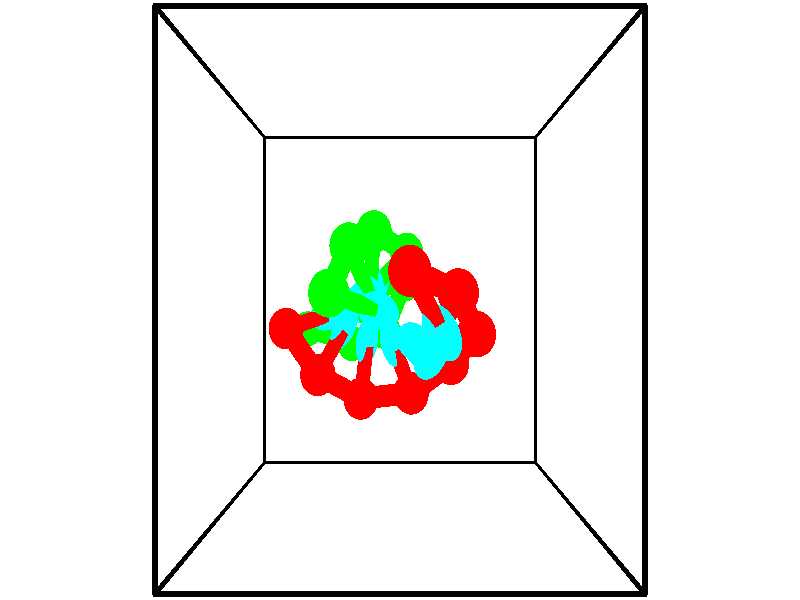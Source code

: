 // switches for output
#declare DRAW_BASES = 1; // possible values are 0, 1; only relevant for DNA ribbons
#declare DRAW_BASES_TYPE = 3; // possible values are 1, 2, 3; only relevant for DNA ribbons
#declare DRAW_FOG = 0; // set to 1 to enable fog

#include "colors.inc"

#include "transforms.inc"
background { rgb <1, 1, 1>}

#default {
   normal{
       ripples 0.25
       frequency 0.20
       turbulence 0.2
       lambda 5
   }
	finish {
		phong 0.1
		phong_size 40.
	}
}

// original window dimensions: 1024x640


// camera settings

camera {
	sky <-0, 1, 0>
	up <-0, 1, 0>
	right 1.6 * <1, 0, 0>
	location <2.5, 2.5, 11.1562>
	look_at <2.5, 2.5, 2.5>
	direction <0, 0, -8.6562>
	angle 67.0682
}


# declare cpy_camera_pos = <2.5, 2.5, 11.1562>;
# if (DRAW_FOG = 1)
fog {
	fog_type 2
	up vnormalize(cpy_camera_pos)
	color rgbt<1,1,1,0.3>
	distance 1e-5
	fog_alt 3e-3
	fog_offset 4
}
# end


// LIGHTS

# declare lum = 6;
global_settings {
	ambient_light rgb lum * <0.05, 0.05, 0.05>
	max_trace_level 15
}# declare cpy_direct_light_amount = 0.25;
light_source
{	1000 * <-1, -1, 1>,
	rgb lum * cpy_direct_light_amount
	parallel
}

light_source
{	1000 * <1, 1, -1>,
	rgb lum * cpy_direct_light_amount
	parallel
}

// strand 0

// nucleotide -1

// particle -1
sphere {
	<2.613373, 2.780553, 4.187315> 0.250000
	pigment { color rgbt <1,0,0,0> }
	no_shadow
}
cylinder {
	<2.819618, 2.445993, 4.261696>,  <2.943366, 2.245257, 4.306324>, 0.100000
	pigment { color rgbt <1,0,0,0> }
	no_shadow
}
cylinder {
	<2.819618, 2.445993, 4.261696>,  <2.613373, 2.780553, 4.187315>, 0.100000
	pigment { color rgbt <1,0,0,0> }
	no_shadow
}

// particle -1
sphere {
	<2.819618, 2.445993, 4.261696> 0.100000
	pigment { color rgbt <1,0,0,0> }
	no_shadow
}
sphere {
	0, 1
	scale<0.080000,0.200000,0.300000>
	matrix <-0.148757, -0.301114, -0.941914,
		0.843809, 0.458002, -0.279679,
		0.515613, -0.836400, 0.185951,
		2.974302, 2.195073, 4.317482>
	pigment { color rgbt <0,1,1,0> }
	no_shadow
}
cylinder {
	<3.207418, 2.571806, 3.815502>,  <2.613373, 2.780553, 4.187315>, 0.130000
	pigment { color rgbt <1,0,0,0> }
	no_shadow
}

// nucleotide -1

// particle -1
sphere {
	<3.207418, 2.571806, 3.815502> 0.250000
	pigment { color rgbt <1,0,0,0> }
	no_shadow
}
cylinder {
	<3.016327, 2.240458, 3.932516>,  <2.901672, 2.041648, 4.002725>, 0.100000
	pigment { color rgbt <1,0,0,0> }
	no_shadow
}
cylinder {
	<3.016327, 2.240458, 3.932516>,  <3.207418, 2.571806, 3.815502>, 0.100000
	pigment { color rgbt <1,0,0,0> }
	no_shadow
}

// particle -1
sphere {
	<3.016327, 2.240458, 3.932516> 0.100000
	pigment { color rgbt <1,0,0,0> }
	no_shadow
}
sphere {
	0, 1
	scale<0.080000,0.200000,0.300000>
	matrix <-0.329830, -0.139507, -0.933676,
		0.814241, -0.542530, -0.206575,
		-0.477728, -0.828371, 0.292535,
		2.873008, 1.991946, 4.020277>
	pigment { color rgbt <0,1,1,0> }
	no_shadow
}
cylinder {
	<3.486973, 2.133040, 3.368173>,  <3.207418, 2.571806, 3.815502>, 0.130000
	pigment { color rgbt <1,0,0,0> }
	no_shadow
}

// nucleotide -1

// particle -1
sphere {
	<3.486973, 2.133040, 3.368173> 0.250000
	pigment { color rgbt <1,0,0,0> }
	no_shadow
}
cylinder {
	<3.118916, 2.064375, 3.508953>,  <2.898081, 2.023176, 3.593421>, 0.100000
	pigment { color rgbt <1,0,0,0> }
	no_shadow
}
cylinder {
	<3.118916, 2.064375, 3.508953>,  <3.486973, 2.133040, 3.368173>, 0.100000
	pigment { color rgbt <1,0,0,0> }
	no_shadow
}

// particle -1
sphere {
	<3.118916, 2.064375, 3.508953> 0.100000
	pigment { color rgbt <1,0,0,0> }
	no_shadow
}
sphere {
	0, 1
	scale<0.080000,0.200000,0.300000>
	matrix <-0.357401, 0.000913, -0.933951,
		0.160006, -0.985155, -0.062193,
		-0.920143, -0.171666, 0.351949,
		2.842873, 2.012876, 3.614538>
	pigment { color rgbt <0,1,1,0> }
	no_shadow
}
cylinder {
	<3.204543, 1.772555, 2.815385>,  <3.486973, 2.133040, 3.368173>, 0.130000
	pigment { color rgbt <1,0,0,0> }
	no_shadow
}

// nucleotide -1

// particle -1
sphere {
	<3.204543, 1.772555, 2.815385> 0.250000
	pigment { color rgbt <1,0,0,0> }
	no_shadow
}
cylinder {
	<2.909847, 1.926113, 3.038038>,  <2.733030, 2.018248, 3.171630>, 0.100000
	pigment { color rgbt <1,0,0,0> }
	no_shadow
}
cylinder {
	<2.909847, 1.926113, 3.038038>,  <3.204543, 1.772555, 2.815385>, 0.100000
	pigment { color rgbt <1,0,0,0> }
	no_shadow
}

// particle -1
sphere {
	<2.909847, 1.926113, 3.038038> 0.100000
	pigment { color rgbt <1,0,0,0> }
	no_shadow
}
sphere {
	0, 1
	scale<0.080000,0.200000,0.300000>
	matrix <-0.550713, 0.136983, -0.823378,
		-0.392341, -0.913159, 0.110495,
		-0.736739, 0.383896, 0.556633,
		2.688826, 2.041282, 3.205028>
	pigment { color rgbt <0,1,1,0> }
	no_shadow
}
cylinder {
	<2.657672, 1.400393, 2.608488>,  <3.204543, 1.772555, 2.815385>, 0.130000
	pigment { color rgbt <1,0,0,0> }
	no_shadow
}

// nucleotide -1

// particle -1
sphere {
	<2.657672, 1.400393, 2.608488> 0.250000
	pigment { color rgbt <1,0,0,0> }
	no_shadow
}
cylinder {
	<2.514145, 1.743982, 2.754591>,  <2.428028, 1.950136, 2.842253>, 0.100000
	pigment { color rgbt <1,0,0,0> }
	no_shadow
}
cylinder {
	<2.514145, 1.743982, 2.754591>,  <2.657672, 1.400393, 2.608488>, 0.100000
	pigment { color rgbt <1,0,0,0> }
	no_shadow
}

// particle -1
sphere {
	<2.514145, 1.743982, 2.754591> 0.100000
	pigment { color rgbt <1,0,0,0> }
	no_shadow
}
sphere {
	0, 1
	scale<0.080000,0.200000,0.300000>
	matrix <-0.680895, 0.026789, -0.731891,
		-0.638460, -0.511318, 0.575258,
		-0.358819, 0.858974, 0.365258,
		2.406499, 2.001674, 2.864168>
	pigment { color rgbt <0,1,1,0> }
	no_shadow
}
cylinder {
	<1.940827, 1.325017, 2.516201>,  <2.657672, 1.400393, 2.608488>, 0.130000
	pigment { color rgbt <1,0,0,0> }
	no_shadow
}

// nucleotide -1

// particle -1
sphere {
	<1.940827, 1.325017, 2.516201> 0.250000
	pigment { color rgbt <1,0,0,0> }
	no_shadow
}
cylinder {
	<1.993839, 1.720289, 2.547012>,  <2.025647, 1.957453, 2.565499>, 0.100000
	pigment { color rgbt <1,0,0,0> }
	no_shadow
}
cylinder {
	<1.993839, 1.720289, 2.547012>,  <1.940827, 1.325017, 2.516201>, 0.100000
	pigment { color rgbt <1,0,0,0> }
	no_shadow
}

// particle -1
sphere {
	<1.993839, 1.720289, 2.547012> 0.100000
	pigment { color rgbt <1,0,0,0> }
	no_shadow
}
sphere {
	0, 1
	scale<0.080000,0.200000,0.300000>
	matrix <-0.722322, 0.149507, -0.675203,
		-0.678739, 0.033847, 0.733599,
		0.132531, 0.988181, 0.077028,
		2.033599, 2.016744, 2.570121>
	pigment { color rgbt <0,1,1,0> }
	no_shadow
}
cylinder {
	<1.334429, 1.611873, 2.577831>,  <1.940827, 1.325017, 2.516201>, 0.130000
	pigment { color rgbt <1,0,0,0> }
	no_shadow
}

// nucleotide -1

// particle -1
sphere {
	<1.334429, 1.611873, 2.577831> 0.250000
	pigment { color rgbt <1,0,0,0> }
	no_shadow
}
cylinder {
	<1.535614, 1.929213, 2.440645>,  <1.656325, 2.119616, 2.358334>, 0.100000
	pigment { color rgbt <1,0,0,0> }
	no_shadow
}
cylinder {
	<1.535614, 1.929213, 2.440645>,  <1.334429, 1.611873, 2.577831>, 0.100000
	pigment { color rgbt <1,0,0,0> }
	no_shadow
}

// particle -1
sphere {
	<1.535614, 1.929213, 2.440645> 0.100000
	pigment { color rgbt <1,0,0,0> }
	no_shadow
}
sphere {
	0, 1
	scale<0.080000,0.200000,0.300000>
	matrix <-0.724826, 0.171018, -0.667368,
		-0.470803, 0.584252, 0.661056,
		0.502963, 0.793349, -0.342965,
		1.686503, 2.167217, 2.337756>
	pigment { color rgbt <0,1,1,0> }
	no_shadow
}
cylinder {
	<0.856260, 2.155421, 2.432809>,  <1.334429, 1.611873, 2.577831>, 0.130000
	pigment { color rgbt <1,0,0,0> }
	no_shadow
}

// nucleotide -1

// particle -1
sphere {
	<0.856260, 2.155421, 2.432809> 0.250000
	pigment { color rgbt <1,0,0,0> }
	no_shadow
}
cylinder {
	<1.189117, 2.249779, 2.232054>,  <1.388832, 2.306393, 2.111601>, 0.100000
	pigment { color rgbt <1,0,0,0> }
	no_shadow
}
cylinder {
	<1.189117, 2.249779, 2.232054>,  <0.856260, 2.155421, 2.432809>, 0.100000
	pigment { color rgbt <1,0,0,0> }
	no_shadow
}

// particle -1
sphere {
	<1.189117, 2.249779, 2.232054> 0.100000
	pigment { color rgbt <1,0,0,0> }
	no_shadow
}
sphere {
	0, 1
	scale<0.080000,0.200000,0.300000>
	matrix <-0.547643, 0.207062, -0.810686,
		-0.087314, 0.949463, 0.301491,
		0.832143, 0.235894, -0.501888,
		1.438761, 2.320547, 2.081487>
	pigment { color rgbt <0,1,1,0> }
	no_shadow
}
// strand 1

// nucleotide -1

// particle -1
sphere {
	<0.918613, 2.088468, 0.837862> 0.250000
	pigment { color rgbt <0,1,0,0> }
	no_shadow
}
cylinder {
	<1.158218, 2.408718, 0.843258>,  <1.301982, 2.600868, 0.846495>, 0.100000
	pigment { color rgbt <0,1,0,0> }
	no_shadow
}
cylinder {
	<1.158218, 2.408718, 0.843258>,  <0.918613, 2.088468, 0.837862>, 0.100000
	pigment { color rgbt <0,1,0,0> }
	no_shadow
}

// particle -1
sphere {
	<1.158218, 2.408718, 0.843258> 0.100000
	pigment { color rgbt <0,1,0,0> }
	no_shadow
}
sphere {
	0, 1
	scale<0.080000,0.200000,0.300000>
	matrix <0.538798, -0.415467, 0.732860,
		0.592351, -0.431725, -0.680246,
		0.599014, 0.800625, 0.013490,
		1.337922, 2.648906, 0.847305>
	pigment { color rgbt <0,1,1,0> }
	no_shadow
}
cylinder {
	<1.682297, 1.880020, 0.846321>,  <0.918613, 2.088468, 0.837862>, 0.130000
	pigment { color rgbt <0,1,0,0> }
	no_shadow
}

// nucleotide -1

// particle -1
sphere {
	<1.682297, 1.880020, 0.846321> 0.250000
	pigment { color rgbt <0,1,0,0> }
	no_shadow
}
cylinder {
	<1.596466, 2.225323, 1.029076>,  <1.544968, 2.432504, 1.138728>, 0.100000
	pigment { color rgbt <0,1,0,0> }
	no_shadow
}
cylinder {
	<1.596466, 2.225323, 1.029076>,  <1.682297, 1.880020, 0.846321>, 0.100000
	pigment { color rgbt <0,1,0,0> }
	no_shadow
}

// particle -1
sphere {
	<1.596466, 2.225323, 1.029076> 0.100000
	pigment { color rgbt <0,1,0,0> }
	no_shadow
}
sphere {
	0, 1
	scale<0.080000,0.200000,0.300000>
	matrix <0.324329, -0.378262, 0.867023,
		0.921286, 0.334225, -0.198812,
		-0.214577, 0.863256, 0.456887,
		1.532093, 2.484300, 1.166142>
	pigment { color rgbt <0,1,1,0> }
	no_shadow
}
cylinder {
	<2.257683, 2.076939, 1.274776>,  <1.682297, 1.880020, 0.846321>, 0.130000
	pigment { color rgbt <0,1,0,0> }
	no_shadow
}

// nucleotide -1

// particle -1
sphere {
	<2.257683, 2.076939, 1.274776> 0.250000
	pigment { color rgbt <0,1,0,0> }
	no_shadow
}
cylinder {
	<1.932594, 2.268276, 1.407845>,  <1.737541, 2.383079, 1.487686>, 0.100000
	pigment { color rgbt <0,1,0,0> }
	no_shadow
}
cylinder {
	<1.932594, 2.268276, 1.407845>,  <2.257683, 2.076939, 1.274776>, 0.100000
	pigment { color rgbt <0,1,0,0> }
	no_shadow
}

// particle -1
sphere {
	<1.932594, 2.268276, 1.407845> 0.100000
	pigment { color rgbt <0,1,0,0> }
	no_shadow
}
sphere {
	0, 1
	scale<0.080000,0.200000,0.300000>
	matrix <0.372562, -0.012344, 0.927925,
		0.447974, 0.878086, -0.168180,
		-0.812722, 0.478343, 0.332671,
		1.688778, 2.411779, 1.507646>
	pigment { color rgbt <0,1,1,0> }
	no_shadow
}
cylinder {
	<2.573875, 2.730355, 1.486278>,  <2.257683, 2.076939, 1.274776>, 0.130000
	pigment { color rgbt <0,1,0,0> }
	no_shadow
}

// nucleotide -1

// particle -1
sphere {
	<2.573875, 2.730355, 1.486278> 0.250000
	pigment { color rgbt <0,1,0,0> }
	no_shadow
}
cylinder {
	<2.222015, 2.635822, 1.651379>,  <2.010900, 2.579103, 1.750439>, 0.100000
	pigment { color rgbt <0,1,0,0> }
	no_shadow
}
cylinder {
	<2.222015, 2.635822, 1.651379>,  <2.573875, 2.730355, 1.486278>, 0.100000
	pigment { color rgbt <0,1,0,0> }
	no_shadow
}

// particle -1
sphere {
	<2.222015, 2.635822, 1.651379> 0.100000
	pigment { color rgbt <0,1,0,0> }
	no_shadow
}
sphere {
	0, 1
	scale<0.080000,0.200000,0.300000>
	matrix <0.418587, 0.027382, 0.907764,
		-0.225836, 0.971287, 0.074838,
		-0.879650, -0.236332, 0.412751,
		1.958120, 2.564923, 1.775204>
	pigment { color rgbt <0,1,1,0> }
	no_shadow
}
cylinder {
	<2.599446, 3.096961, 2.044033>,  <2.573875, 2.730355, 1.486278>, 0.130000
	pigment { color rgbt <0,1,0,0> }
	no_shadow
}

// nucleotide -1

// particle -1
sphere {
	<2.599446, 3.096961, 2.044033> 0.250000
	pigment { color rgbt <0,1,0,0> }
	no_shadow
}
cylinder {
	<2.305199, 2.836330, 2.118126>,  <2.128650, 2.679952, 2.162582>, 0.100000
	pigment { color rgbt <0,1,0,0> }
	no_shadow
}
cylinder {
	<2.305199, 2.836330, 2.118126>,  <2.599446, 3.096961, 2.044033>, 0.100000
	pigment { color rgbt <0,1,0,0> }
	no_shadow
}

// particle -1
sphere {
	<2.305199, 2.836330, 2.118126> 0.100000
	pigment { color rgbt <0,1,0,0> }
	no_shadow
}
sphere {
	0, 1
	scale<0.080000,0.200000,0.300000>
	matrix <0.319406, -0.092497, 0.943093,
		-0.597365, 0.752921, 0.276160,
		-0.735619, -0.651578, 0.185233,
		2.084513, 2.640857, 2.173696>
	pigment { color rgbt <0,1,1,0> }
	no_shadow
}
cylinder {
	<2.135618, 3.293289, 2.731336>,  <2.599446, 3.096961, 2.044033>, 0.130000
	pigment { color rgbt <0,1,0,0> }
	no_shadow
}

// nucleotide -1

// particle -1
sphere {
	<2.135618, 3.293289, 2.731336> 0.250000
	pigment { color rgbt <0,1,0,0> }
	no_shadow
}
cylinder {
	<2.103943, 2.898746, 2.673607>,  <2.084938, 2.662021, 2.638969>, 0.100000
	pigment { color rgbt <0,1,0,0> }
	no_shadow
}
cylinder {
	<2.103943, 2.898746, 2.673607>,  <2.135618, 3.293289, 2.731336>, 0.100000
	pigment { color rgbt <0,1,0,0> }
	no_shadow
}

// particle -1
sphere {
	<2.103943, 2.898746, 2.673607> 0.100000
	pigment { color rgbt <0,1,0,0> }
	no_shadow
}
sphere {
	0, 1
	scale<0.080000,0.200000,0.300000>
	matrix <0.330040, -0.162555, 0.929865,
		-0.940639, 0.026001, 0.338410,
		-0.079188, -0.986357, -0.144324,
		2.080187, 2.602839, 2.630310>
	pigment { color rgbt <0,1,1,0> }
	no_shadow
}
cylinder {
	<1.840211, 3.085246, 3.355494>,  <2.135618, 3.293289, 2.731336>, 0.130000
	pigment { color rgbt <0,1,0,0> }
	no_shadow
}

// nucleotide -1

// particle -1
sphere {
	<1.840211, 3.085246, 3.355494> 0.250000
	pigment { color rgbt <0,1,0,0> }
	no_shadow
}
cylinder {
	<2.000763, 2.747585, 3.213337>,  <2.097094, 2.544989, 3.128043>, 0.100000
	pigment { color rgbt <0,1,0,0> }
	no_shadow
}
cylinder {
	<2.000763, 2.747585, 3.213337>,  <1.840211, 3.085246, 3.355494>, 0.100000
	pigment { color rgbt <0,1,0,0> }
	no_shadow
}

// particle -1
sphere {
	<2.000763, 2.747585, 3.213337> 0.100000
	pigment { color rgbt <0,1,0,0> }
	no_shadow
}
sphere {
	0, 1
	scale<0.080000,0.200000,0.300000>
	matrix <0.461021, -0.149078, 0.874777,
		-0.791426, -0.514960, 0.329334,
		0.401379, -0.844151, -0.355392,
		2.121177, 2.494340, 3.106719>
	pigment { color rgbt <0,1,1,0> }
	no_shadow
}
cylinder {
	<1.630154, 2.570904, 3.775398>,  <1.840211, 3.085246, 3.355494>, 0.130000
	pigment { color rgbt <0,1,0,0> }
	no_shadow
}

// nucleotide -1

// particle -1
sphere {
	<1.630154, 2.570904, 3.775398> 0.250000
	pigment { color rgbt <0,1,0,0> }
	no_shadow
}
cylinder {
	<1.968803, 2.464169, 3.591213>,  <2.171993, 2.400127, 3.480702>, 0.100000
	pigment { color rgbt <0,1,0,0> }
	no_shadow
}
cylinder {
	<1.968803, 2.464169, 3.591213>,  <1.630154, 2.570904, 3.775398>, 0.100000
	pigment { color rgbt <0,1,0,0> }
	no_shadow
}

// particle -1
sphere {
	<1.968803, 2.464169, 3.591213> 0.100000
	pigment { color rgbt <0,1,0,0> }
	no_shadow
}
sphere {
	0, 1
	scale<0.080000,0.200000,0.300000>
	matrix <0.438765, -0.139687, 0.887678,
		-0.301188, -0.953564, -0.001182,
		0.846623, -0.266840, -0.460463,
		2.222790, 2.384117, 3.453074>
	pigment { color rgbt <0,1,1,0> }
	no_shadow
}
// box output
cylinder {
	<0.000000, 0.000000, 0.000000>,  <5.000000, 0.000000, 0.000000>, 0.025000
	pigment { color rgbt <0,0,0,0> }
	no_shadow
}
cylinder {
	<0.000000, 0.000000, 0.000000>,  <0.000000, 5.000000, 0.000000>, 0.025000
	pigment { color rgbt <0,0,0,0> }
	no_shadow
}
cylinder {
	<0.000000, 0.000000, 0.000000>,  <0.000000, 0.000000, 5.000000>, 0.025000
	pigment { color rgbt <0,0,0,0> }
	no_shadow
}
cylinder {
	<5.000000, 5.000000, 5.000000>,  <0.000000, 5.000000, 5.000000>, 0.025000
	pigment { color rgbt <0,0,0,0> }
	no_shadow
}
cylinder {
	<5.000000, 5.000000, 5.000000>,  <5.000000, 0.000000, 5.000000>, 0.025000
	pigment { color rgbt <0,0,0,0> }
	no_shadow
}
cylinder {
	<5.000000, 5.000000, 5.000000>,  <5.000000, 5.000000, 0.000000>, 0.025000
	pigment { color rgbt <0,0,0,0> }
	no_shadow
}
cylinder {
	<0.000000, 0.000000, 5.000000>,  <0.000000, 5.000000, 5.000000>, 0.025000
	pigment { color rgbt <0,0,0,0> }
	no_shadow
}
cylinder {
	<0.000000, 0.000000, 5.000000>,  <5.000000, 0.000000, 5.000000>, 0.025000
	pigment { color rgbt <0,0,0,0> }
	no_shadow
}
cylinder {
	<5.000000, 5.000000, 0.000000>,  <0.000000, 5.000000, 0.000000>, 0.025000
	pigment { color rgbt <0,0,0,0> }
	no_shadow
}
cylinder {
	<5.000000, 5.000000, 0.000000>,  <5.000000, 0.000000, 0.000000>, 0.025000
	pigment { color rgbt <0,0,0,0> }
	no_shadow
}
cylinder {
	<5.000000, 0.000000, 5.000000>,  <5.000000, 0.000000, 0.000000>, 0.025000
	pigment { color rgbt <0,0,0,0> }
	no_shadow
}
cylinder {
	<0.000000, 5.000000, 0.000000>,  <0.000000, 5.000000, 5.000000>, 0.025000
	pigment { color rgbt <0,0,0,0> }
	no_shadow
}
// end of box output
